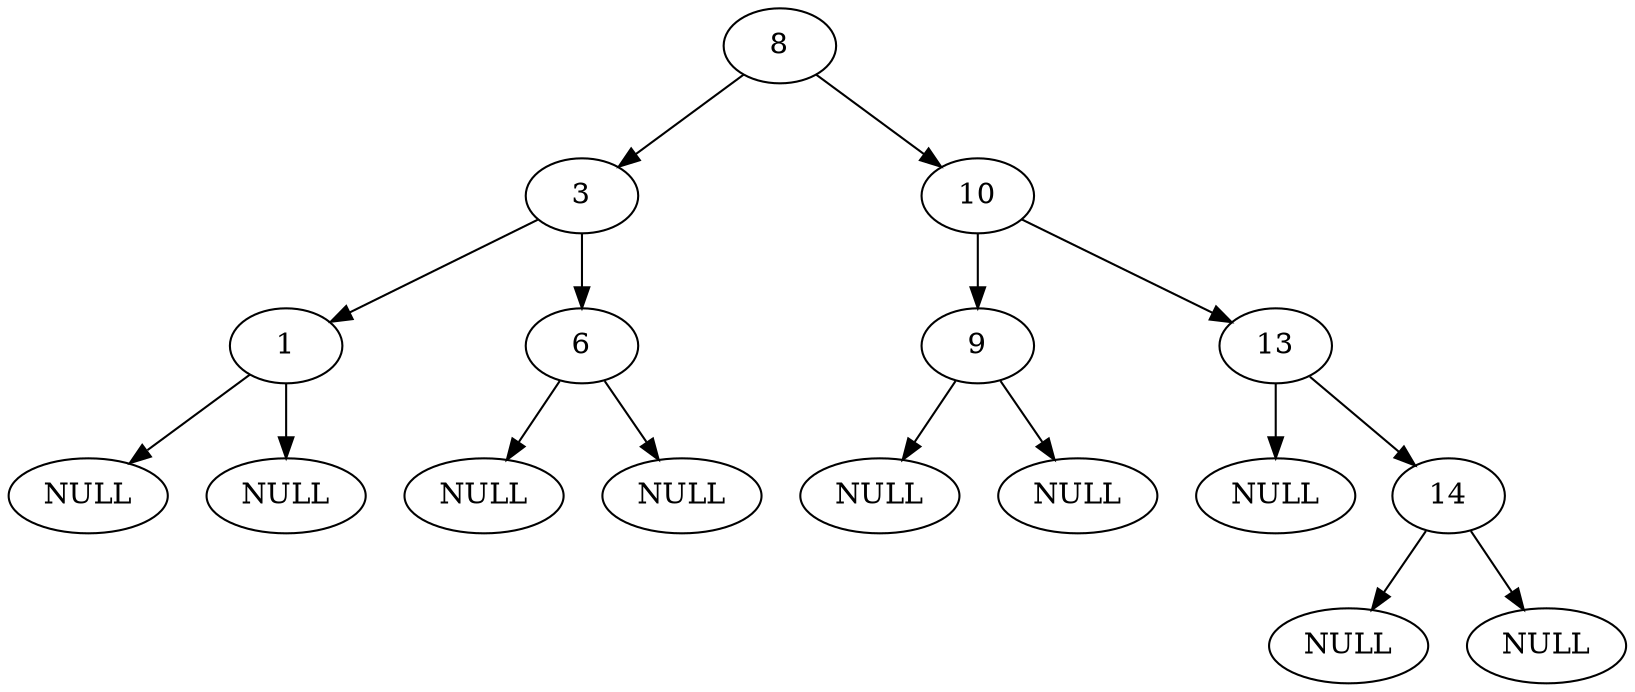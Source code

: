 digraph {
	8 -> 3;
	8 -> 10;
	10 -> 9;
	10 -> 13;
	13 -> {NULL0[label="NULL"]};
	13 -> 14;
	14 -> {NULL1[label="NULL"]};
	14 -> {NULL2[label="NULL"]};
	9 -> {NULL3[label="NULL"]};
	9 -> {NULL4[label="NULL"]};
	3 -> 1;
	3 -> 6;
	6 -> {NULL5[label="NULL"]};
	6 -> {NULL6[label="NULL"]};
	1 -> {NULL7[label="NULL"]};
	1 -> {NULL8[label="NULL"]};
}

